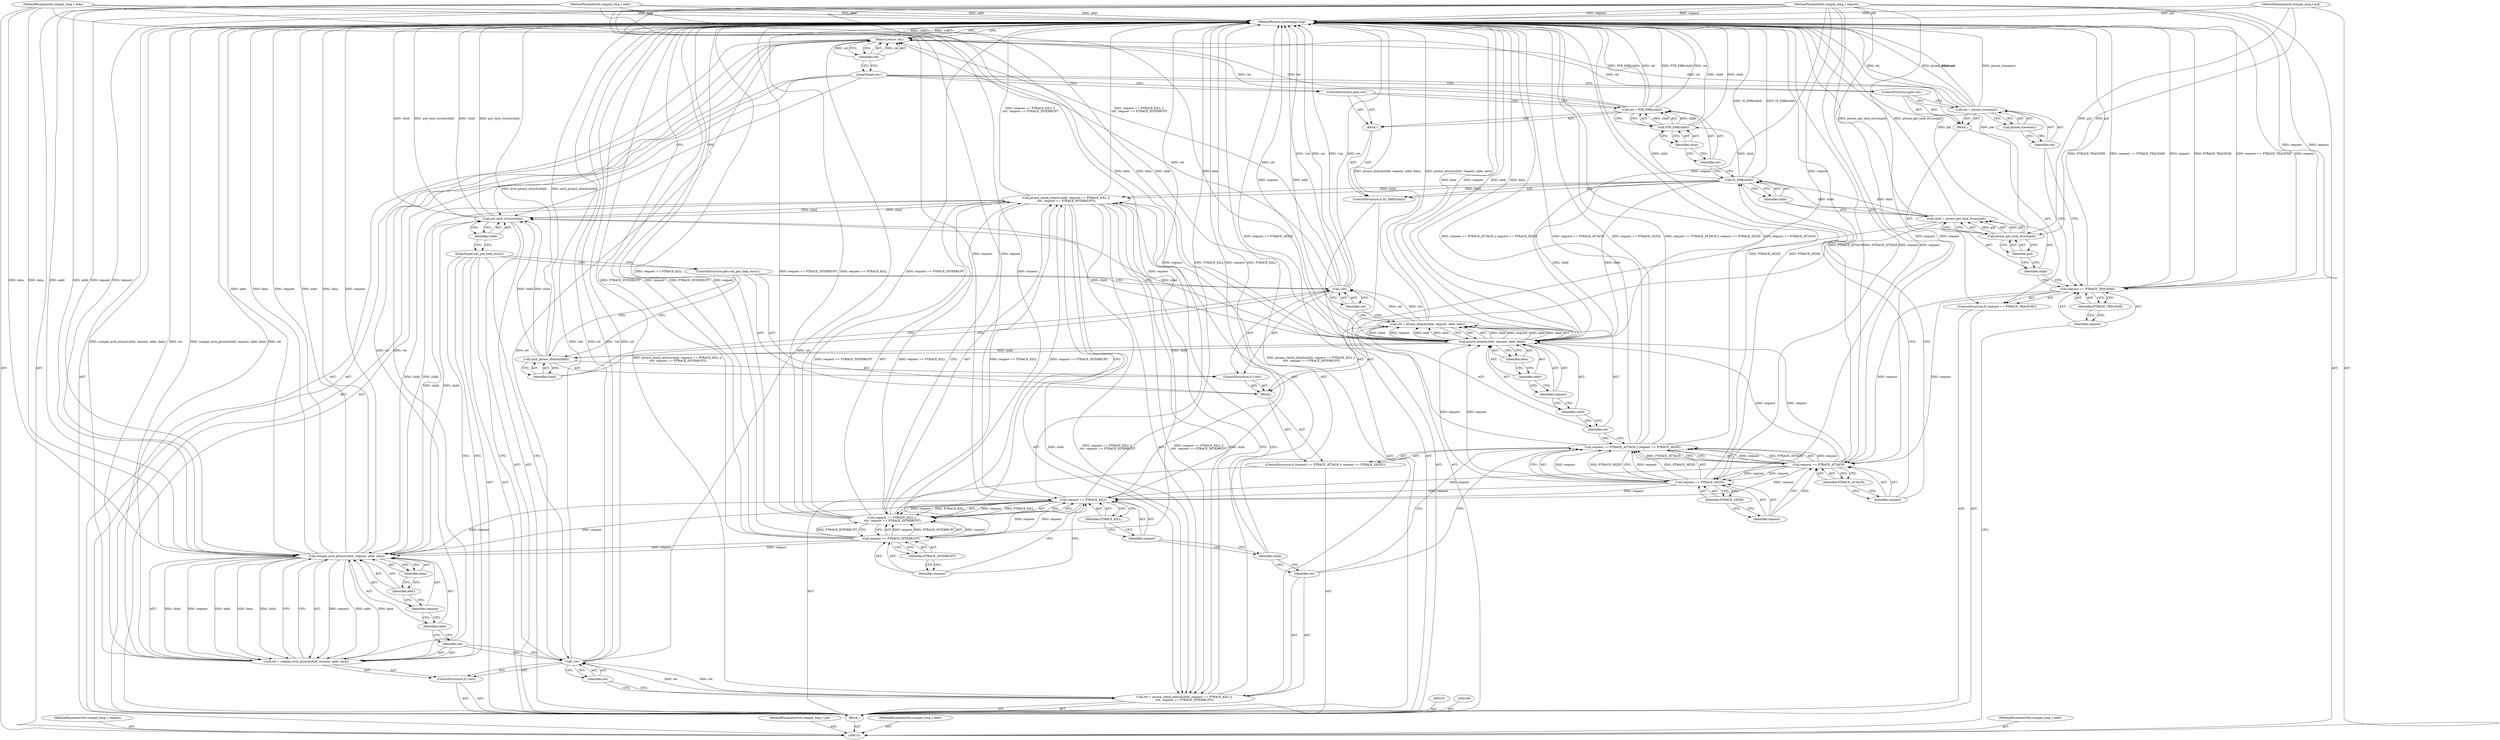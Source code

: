 digraph "1_linux_9899d11f654474d2d54ea52ceaa2a1f4db3abd68_1" {
"1000180" [label="(MethodReturn,asmlinkage long)"];
"1000102" [label="(MethodParameterIn,compat_long_t request)"];
"1000249" [label="(MethodParameterOut,compat_long_t request)"];
"1000103" [label="(MethodParameterIn,compat_long_t pid)"];
"1000250" [label="(MethodParameterOut,compat_long_t pid)"];
"1000118" [label="(Call,child = ptrace_get_task_struct(pid))"];
"1000119" [label="(Identifier,child)"];
"1000121" [label="(Identifier,pid)"];
"1000120" [label="(Call,ptrace_get_task_struct(pid))"];
"1000122" [label="(ControlStructure,if (IS_ERR(child)))"];
"1000124" [label="(Identifier,child)"];
"1000125" [label="(Block,)"];
"1000123" [label="(Call,IS_ERR(child))"];
"1000129" [label="(Identifier,child)"];
"1000126" [label="(Call,ret = PTR_ERR(child))"];
"1000127" [label="(Identifier,ret)"];
"1000128" [label="(Call,PTR_ERR(child))"];
"1000130" [label="(ControlStructure,goto out;)"];
"1000131" [label="(ControlStructure,if (request == PTRACE_ATTACH || request == PTRACE_SEIZE))"];
"1000135" [label="(Identifier,PTRACE_ATTACH)"];
"1000136" [label="(Call,request == PTRACE_SEIZE)"];
"1000137" [label="(Identifier,request)"];
"1000138" [label="(Identifier,PTRACE_SEIZE)"];
"1000132" [label="(Call,request == PTRACE_ATTACH || request == PTRACE_SEIZE)"];
"1000133" [label="(Call,request == PTRACE_ATTACH)"];
"1000134" [label="(Identifier,request)"];
"1000139" [label="(Block,)"];
"1000140" [label="(Call,ret = ptrace_attach(child, request, addr, data))"];
"1000141" [label="(Identifier,ret)"];
"1000143" [label="(Identifier,child)"];
"1000144" [label="(Identifier,request)"];
"1000145" [label="(Identifier,addr)"];
"1000146" [label="(Identifier,data)"];
"1000142" [label="(Call,ptrace_attach(child, request, addr, data))"];
"1000105" [label="(MethodParameterIn,compat_long_t data)"];
"1000252" [label="(MethodParameterOut,compat_long_t data)"];
"1000104" [label="(MethodParameterIn,compat_long_t addr)"];
"1000251" [label="(MethodParameterOut,compat_long_t addr)"];
"1000147" [label="(ControlStructure,if (!ret))"];
"1000148" [label="(Call,!ret)"];
"1000149" [label="(Identifier,ret)"];
"1000151" [label="(Identifier,child)"];
"1000150" [label="(Call,arch_ptrace_attach(child))"];
"1000152" [label="(ControlStructure,goto out_put_task_struct;)"];
"1000153" [label="(Call,ret = ptrace_check_attach(child, request == PTRACE_KILL ||\n \t\t\t\t  request == PTRACE_INTERRUPT))"];
"1000154" [label="(Identifier,ret)"];
"1000156" [label="(Identifier,child)"];
"1000157" [label="(Call,request == PTRACE_KILL ||\n \t\t\t\t  request == PTRACE_INTERRUPT)"];
"1000158" [label="(Call,request == PTRACE_KILL)"];
"1000159" [label="(Identifier,request)"];
"1000160" [label="(Identifier,PTRACE_KILL)"];
"1000155" [label="(Call,ptrace_check_attach(child, request == PTRACE_KILL ||\n \t\t\t\t  request == PTRACE_INTERRUPT))"];
"1000106" [label="(Block,)"];
"1000163" [label="(Identifier,PTRACE_INTERRUPT)"];
"1000161" [label="(Call,request == PTRACE_INTERRUPT)"];
"1000162" [label="(Identifier,request)"];
"1000164" [label="(ControlStructure,if (!ret))"];
"1000165" [label="(Call,!ret)"];
"1000166" [label="(Identifier,ret)"];
"1000170" [label="(Identifier,child)"];
"1000167" [label="(Call,ret = compat_arch_ptrace(child, request, addr, data))"];
"1000168" [label="(Identifier,ret)"];
"1000171" [label="(Identifier,request)"];
"1000172" [label="(Identifier,addr)"];
"1000173" [label="(Identifier,data)"];
"1000169" [label="(Call,compat_arch_ptrace(child, request, addr, data))"];
"1000174" [label="(JumpTarget,out_put_task_struct:)"];
"1000176" [label="(Identifier,child)"];
"1000175" [label="(Call,put_task_struct(child))"];
"1000177" [label="(JumpTarget,out:)"];
"1000178" [label="(Return,return ret;)"];
"1000179" [label="(Identifier,ret)"];
"1000109" [label="(ControlStructure,if (request == PTRACE_TRACEME))"];
"1000112" [label="(Identifier,PTRACE_TRACEME)"];
"1000113" [label="(Block,)"];
"1000110" [label="(Call,request == PTRACE_TRACEME)"];
"1000111" [label="(Identifier,request)"];
"1000114" [label="(Call,ret = ptrace_traceme())"];
"1000115" [label="(Identifier,ret)"];
"1000116" [label="(Call,ptrace_traceme())"];
"1000117" [label="(ControlStructure,goto out;)"];
"1000180" -> "1000101"  [label="AST: "];
"1000180" -> "1000178"  [label="CFG: "];
"1000178" -> "1000180"  [label="DDG: <RET>"];
"1000158" -> "1000180"  [label="DDG: request"];
"1000158" -> "1000180"  [label="DDG: PTRACE_KILL"];
"1000167" -> "1000180"  [label="DDG: compat_arch_ptrace(child, request, addr, data)"];
"1000167" -> "1000180"  [label="DDG: ret"];
"1000155" -> "1000180"  [label="DDG: request == PTRACE_KILL ||\n \t\t\t\t  request == PTRACE_INTERRUPT"];
"1000104" -> "1000180"  [label="DDG: addr"];
"1000105" -> "1000180"  [label="DDG: data"];
"1000150" -> "1000180"  [label="DDG: arch_ptrace_attach(child)"];
"1000175" -> "1000180"  [label="DDG: put_task_struct(child)"];
"1000175" -> "1000180"  [label="DDG: child"];
"1000165" -> "1000180"  [label="DDG: !ret"];
"1000165" -> "1000180"  [label="DDG: ret"];
"1000169" -> "1000180"  [label="DDG: addr"];
"1000169" -> "1000180"  [label="DDG: data"];
"1000169" -> "1000180"  [label="DDG: request"];
"1000140" -> "1000180"  [label="DDG: ptrace_attach(child, request, addr, data)"];
"1000123" -> "1000180"  [label="DDG: IS_ERR(child)"];
"1000132" -> "1000180"  [label="DDG: request == PTRACE_ATTACH || request == PTRACE_SEIZE"];
"1000132" -> "1000180"  [label="DDG: request == PTRACE_ATTACH"];
"1000132" -> "1000180"  [label="DDG: request == PTRACE_SEIZE"];
"1000128" -> "1000180"  [label="DDG: child"];
"1000153" -> "1000180"  [label="DDG: ptrace_check_attach(child, request == PTRACE_KILL ||\n \t\t\t\t  request == PTRACE_INTERRUPT)"];
"1000142" -> "1000180"  [label="DDG: request"];
"1000142" -> "1000180"  [label="DDG: addr"];
"1000142" -> "1000180"  [label="DDG: data"];
"1000157" -> "1000180"  [label="DDG: request == PTRACE_KILL"];
"1000157" -> "1000180"  [label="DDG: request == PTRACE_INTERRUPT"];
"1000103" -> "1000180"  [label="DDG: pid"];
"1000114" -> "1000180"  [label="DDG: ret"];
"1000114" -> "1000180"  [label="DDG: ptrace_traceme()"];
"1000120" -> "1000180"  [label="DDG: pid"];
"1000148" -> "1000180"  [label="DDG: ret"];
"1000148" -> "1000180"  [label="DDG: !ret"];
"1000126" -> "1000180"  [label="DDG: ret"];
"1000126" -> "1000180"  [label="DDG: PTR_ERR(child)"];
"1000102" -> "1000180"  [label="DDG: request"];
"1000110" -> "1000180"  [label="DDG: PTRACE_TRACEME"];
"1000110" -> "1000180"  [label="DDG: request == PTRACE_TRACEME"];
"1000110" -> "1000180"  [label="DDG: request"];
"1000133" -> "1000180"  [label="DDG: PTRACE_ATTACH"];
"1000118" -> "1000180"  [label="DDG: ptrace_get_task_struct(pid)"];
"1000136" -> "1000180"  [label="DDG: PTRACE_SEIZE"];
"1000161" -> "1000180"  [label="DDG: PTRACE_INTERRUPT"];
"1000161" -> "1000180"  [label="DDG: request"];
"1000102" -> "1000101"  [label="AST: "];
"1000102" -> "1000180"  [label="DDG: request"];
"1000102" -> "1000110"  [label="DDG: request"];
"1000102" -> "1000133"  [label="DDG: request"];
"1000102" -> "1000136"  [label="DDG: request"];
"1000102" -> "1000142"  [label="DDG: request"];
"1000102" -> "1000158"  [label="DDG: request"];
"1000102" -> "1000161"  [label="DDG: request"];
"1000102" -> "1000169"  [label="DDG: request"];
"1000249" -> "1000101"  [label="AST: "];
"1000103" -> "1000101"  [label="AST: "];
"1000103" -> "1000180"  [label="DDG: pid"];
"1000103" -> "1000120"  [label="DDG: pid"];
"1000250" -> "1000101"  [label="AST: "];
"1000118" -> "1000106"  [label="AST: "];
"1000118" -> "1000120"  [label="CFG: "];
"1000119" -> "1000118"  [label="AST: "];
"1000120" -> "1000118"  [label="AST: "];
"1000124" -> "1000118"  [label="CFG: "];
"1000118" -> "1000180"  [label="DDG: ptrace_get_task_struct(pid)"];
"1000120" -> "1000118"  [label="DDG: pid"];
"1000118" -> "1000123"  [label="DDG: child"];
"1000119" -> "1000118"  [label="AST: "];
"1000119" -> "1000110"  [label="CFG: "];
"1000121" -> "1000119"  [label="CFG: "];
"1000121" -> "1000120"  [label="AST: "];
"1000121" -> "1000119"  [label="CFG: "];
"1000120" -> "1000121"  [label="CFG: "];
"1000120" -> "1000118"  [label="AST: "];
"1000120" -> "1000121"  [label="CFG: "];
"1000121" -> "1000120"  [label="AST: "];
"1000118" -> "1000120"  [label="CFG: "];
"1000120" -> "1000180"  [label="DDG: pid"];
"1000120" -> "1000118"  [label="DDG: pid"];
"1000103" -> "1000120"  [label="DDG: pid"];
"1000122" -> "1000106"  [label="AST: "];
"1000123" -> "1000122"  [label="AST: "];
"1000125" -> "1000122"  [label="AST: "];
"1000124" -> "1000123"  [label="AST: "];
"1000124" -> "1000118"  [label="CFG: "];
"1000123" -> "1000124"  [label="CFG: "];
"1000125" -> "1000122"  [label="AST: "];
"1000126" -> "1000125"  [label="AST: "];
"1000130" -> "1000125"  [label="AST: "];
"1000123" -> "1000122"  [label="AST: "];
"1000123" -> "1000124"  [label="CFG: "];
"1000124" -> "1000123"  [label="AST: "];
"1000127" -> "1000123"  [label="CFG: "];
"1000134" -> "1000123"  [label="CFG: "];
"1000123" -> "1000180"  [label="DDG: IS_ERR(child)"];
"1000118" -> "1000123"  [label="DDG: child"];
"1000123" -> "1000128"  [label="DDG: child"];
"1000123" -> "1000142"  [label="DDG: child"];
"1000123" -> "1000155"  [label="DDG: child"];
"1000129" -> "1000128"  [label="AST: "];
"1000129" -> "1000127"  [label="CFG: "];
"1000128" -> "1000129"  [label="CFG: "];
"1000126" -> "1000125"  [label="AST: "];
"1000126" -> "1000128"  [label="CFG: "];
"1000127" -> "1000126"  [label="AST: "];
"1000128" -> "1000126"  [label="AST: "];
"1000130" -> "1000126"  [label="CFG: "];
"1000126" -> "1000180"  [label="DDG: ret"];
"1000126" -> "1000180"  [label="DDG: PTR_ERR(child)"];
"1000128" -> "1000126"  [label="DDG: child"];
"1000126" -> "1000178"  [label="DDG: ret"];
"1000127" -> "1000126"  [label="AST: "];
"1000127" -> "1000123"  [label="CFG: "];
"1000129" -> "1000127"  [label="CFG: "];
"1000128" -> "1000126"  [label="AST: "];
"1000128" -> "1000129"  [label="CFG: "];
"1000129" -> "1000128"  [label="AST: "];
"1000126" -> "1000128"  [label="CFG: "];
"1000128" -> "1000180"  [label="DDG: child"];
"1000128" -> "1000126"  [label="DDG: child"];
"1000123" -> "1000128"  [label="DDG: child"];
"1000130" -> "1000125"  [label="AST: "];
"1000130" -> "1000126"  [label="CFG: "];
"1000177" -> "1000130"  [label="CFG: "];
"1000131" -> "1000106"  [label="AST: "];
"1000132" -> "1000131"  [label="AST: "];
"1000139" -> "1000131"  [label="AST: "];
"1000135" -> "1000133"  [label="AST: "];
"1000135" -> "1000134"  [label="CFG: "];
"1000133" -> "1000135"  [label="CFG: "];
"1000136" -> "1000132"  [label="AST: "];
"1000136" -> "1000138"  [label="CFG: "];
"1000137" -> "1000136"  [label="AST: "];
"1000138" -> "1000136"  [label="AST: "];
"1000132" -> "1000136"  [label="CFG: "];
"1000136" -> "1000180"  [label="DDG: PTRACE_SEIZE"];
"1000136" -> "1000132"  [label="DDG: request"];
"1000136" -> "1000132"  [label="DDG: PTRACE_SEIZE"];
"1000133" -> "1000136"  [label="DDG: request"];
"1000102" -> "1000136"  [label="DDG: request"];
"1000136" -> "1000142"  [label="DDG: request"];
"1000136" -> "1000158"  [label="DDG: request"];
"1000137" -> "1000136"  [label="AST: "];
"1000137" -> "1000133"  [label="CFG: "];
"1000138" -> "1000137"  [label="CFG: "];
"1000138" -> "1000136"  [label="AST: "];
"1000138" -> "1000137"  [label="CFG: "];
"1000136" -> "1000138"  [label="CFG: "];
"1000132" -> "1000131"  [label="AST: "];
"1000132" -> "1000133"  [label="CFG: "];
"1000132" -> "1000136"  [label="CFG: "];
"1000133" -> "1000132"  [label="AST: "];
"1000136" -> "1000132"  [label="AST: "];
"1000141" -> "1000132"  [label="CFG: "];
"1000154" -> "1000132"  [label="CFG: "];
"1000132" -> "1000180"  [label="DDG: request == PTRACE_ATTACH || request == PTRACE_SEIZE"];
"1000132" -> "1000180"  [label="DDG: request == PTRACE_ATTACH"];
"1000132" -> "1000180"  [label="DDG: request == PTRACE_SEIZE"];
"1000133" -> "1000132"  [label="DDG: request"];
"1000133" -> "1000132"  [label="DDG: PTRACE_ATTACH"];
"1000136" -> "1000132"  [label="DDG: request"];
"1000136" -> "1000132"  [label="DDG: PTRACE_SEIZE"];
"1000133" -> "1000132"  [label="AST: "];
"1000133" -> "1000135"  [label="CFG: "];
"1000134" -> "1000133"  [label="AST: "];
"1000135" -> "1000133"  [label="AST: "];
"1000137" -> "1000133"  [label="CFG: "];
"1000132" -> "1000133"  [label="CFG: "];
"1000133" -> "1000180"  [label="DDG: PTRACE_ATTACH"];
"1000133" -> "1000132"  [label="DDG: request"];
"1000133" -> "1000132"  [label="DDG: PTRACE_ATTACH"];
"1000110" -> "1000133"  [label="DDG: request"];
"1000102" -> "1000133"  [label="DDG: request"];
"1000133" -> "1000136"  [label="DDG: request"];
"1000133" -> "1000142"  [label="DDG: request"];
"1000133" -> "1000158"  [label="DDG: request"];
"1000134" -> "1000133"  [label="AST: "];
"1000134" -> "1000123"  [label="CFG: "];
"1000135" -> "1000134"  [label="CFG: "];
"1000139" -> "1000131"  [label="AST: "];
"1000140" -> "1000139"  [label="AST: "];
"1000147" -> "1000139"  [label="AST: "];
"1000152" -> "1000139"  [label="AST: "];
"1000140" -> "1000139"  [label="AST: "];
"1000140" -> "1000142"  [label="CFG: "];
"1000141" -> "1000140"  [label="AST: "];
"1000142" -> "1000140"  [label="AST: "];
"1000149" -> "1000140"  [label="CFG: "];
"1000140" -> "1000180"  [label="DDG: ptrace_attach(child, request, addr, data)"];
"1000142" -> "1000140"  [label="DDG: child"];
"1000142" -> "1000140"  [label="DDG: request"];
"1000142" -> "1000140"  [label="DDG: addr"];
"1000142" -> "1000140"  [label="DDG: data"];
"1000140" -> "1000148"  [label="DDG: ret"];
"1000141" -> "1000140"  [label="AST: "];
"1000141" -> "1000132"  [label="CFG: "];
"1000143" -> "1000141"  [label="CFG: "];
"1000143" -> "1000142"  [label="AST: "];
"1000143" -> "1000141"  [label="CFG: "];
"1000144" -> "1000143"  [label="CFG: "];
"1000144" -> "1000142"  [label="AST: "];
"1000144" -> "1000143"  [label="CFG: "];
"1000145" -> "1000144"  [label="CFG: "];
"1000145" -> "1000142"  [label="AST: "];
"1000145" -> "1000144"  [label="CFG: "];
"1000146" -> "1000145"  [label="CFG: "];
"1000146" -> "1000142"  [label="AST: "];
"1000146" -> "1000145"  [label="CFG: "];
"1000142" -> "1000146"  [label="CFG: "];
"1000142" -> "1000140"  [label="AST: "];
"1000142" -> "1000146"  [label="CFG: "];
"1000143" -> "1000142"  [label="AST: "];
"1000144" -> "1000142"  [label="AST: "];
"1000145" -> "1000142"  [label="AST: "];
"1000146" -> "1000142"  [label="AST: "];
"1000140" -> "1000142"  [label="CFG: "];
"1000142" -> "1000180"  [label="DDG: request"];
"1000142" -> "1000180"  [label="DDG: addr"];
"1000142" -> "1000180"  [label="DDG: data"];
"1000142" -> "1000140"  [label="DDG: child"];
"1000142" -> "1000140"  [label="DDG: request"];
"1000142" -> "1000140"  [label="DDG: addr"];
"1000142" -> "1000140"  [label="DDG: data"];
"1000123" -> "1000142"  [label="DDG: child"];
"1000133" -> "1000142"  [label="DDG: request"];
"1000136" -> "1000142"  [label="DDG: request"];
"1000102" -> "1000142"  [label="DDG: request"];
"1000104" -> "1000142"  [label="DDG: addr"];
"1000105" -> "1000142"  [label="DDG: data"];
"1000142" -> "1000150"  [label="DDG: child"];
"1000142" -> "1000175"  [label="DDG: child"];
"1000105" -> "1000101"  [label="AST: "];
"1000105" -> "1000180"  [label="DDG: data"];
"1000105" -> "1000142"  [label="DDG: data"];
"1000105" -> "1000169"  [label="DDG: data"];
"1000252" -> "1000101"  [label="AST: "];
"1000104" -> "1000101"  [label="AST: "];
"1000104" -> "1000180"  [label="DDG: addr"];
"1000104" -> "1000142"  [label="DDG: addr"];
"1000104" -> "1000169"  [label="DDG: addr"];
"1000251" -> "1000101"  [label="AST: "];
"1000147" -> "1000139"  [label="AST: "];
"1000148" -> "1000147"  [label="AST: "];
"1000150" -> "1000147"  [label="AST: "];
"1000148" -> "1000147"  [label="AST: "];
"1000148" -> "1000149"  [label="CFG: "];
"1000149" -> "1000148"  [label="AST: "];
"1000151" -> "1000148"  [label="CFG: "];
"1000152" -> "1000148"  [label="CFG: "];
"1000148" -> "1000180"  [label="DDG: ret"];
"1000148" -> "1000180"  [label="DDG: !ret"];
"1000140" -> "1000148"  [label="DDG: ret"];
"1000148" -> "1000178"  [label="DDG: ret"];
"1000149" -> "1000148"  [label="AST: "];
"1000149" -> "1000140"  [label="CFG: "];
"1000148" -> "1000149"  [label="CFG: "];
"1000151" -> "1000150"  [label="AST: "];
"1000151" -> "1000148"  [label="CFG: "];
"1000150" -> "1000151"  [label="CFG: "];
"1000150" -> "1000147"  [label="AST: "];
"1000150" -> "1000151"  [label="CFG: "];
"1000151" -> "1000150"  [label="AST: "];
"1000152" -> "1000150"  [label="CFG: "];
"1000150" -> "1000180"  [label="DDG: arch_ptrace_attach(child)"];
"1000142" -> "1000150"  [label="DDG: child"];
"1000150" -> "1000175"  [label="DDG: child"];
"1000152" -> "1000139"  [label="AST: "];
"1000152" -> "1000150"  [label="CFG: "];
"1000152" -> "1000148"  [label="CFG: "];
"1000174" -> "1000152"  [label="CFG: "];
"1000153" -> "1000106"  [label="AST: "];
"1000153" -> "1000155"  [label="CFG: "];
"1000154" -> "1000153"  [label="AST: "];
"1000155" -> "1000153"  [label="AST: "];
"1000166" -> "1000153"  [label="CFG: "];
"1000153" -> "1000180"  [label="DDG: ptrace_check_attach(child, request == PTRACE_KILL ||\n \t\t\t\t  request == PTRACE_INTERRUPT)"];
"1000155" -> "1000153"  [label="DDG: child"];
"1000155" -> "1000153"  [label="DDG: request == PTRACE_KILL ||\n \t\t\t\t  request == PTRACE_INTERRUPT"];
"1000153" -> "1000165"  [label="DDG: ret"];
"1000154" -> "1000153"  [label="AST: "];
"1000154" -> "1000132"  [label="CFG: "];
"1000156" -> "1000154"  [label="CFG: "];
"1000156" -> "1000155"  [label="AST: "];
"1000156" -> "1000154"  [label="CFG: "];
"1000159" -> "1000156"  [label="CFG: "];
"1000157" -> "1000155"  [label="AST: "];
"1000157" -> "1000158"  [label="CFG: "];
"1000157" -> "1000161"  [label="CFG: "];
"1000158" -> "1000157"  [label="AST: "];
"1000161" -> "1000157"  [label="AST: "];
"1000155" -> "1000157"  [label="CFG: "];
"1000157" -> "1000180"  [label="DDG: request == PTRACE_KILL"];
"1000157" -> "1000180"  [label="DDG: request == PTRACE_INTERRUPT"];
"1000157" -> "1000155"  [label="DDG: request == PTRACE_KILL"];
"1000157" -> "1000155"  [label="DDG: request == PTRACE_INTERRUPT"];
"1000158" -> "1000157"  [label="DDG: request"];
"1000158" -> "1000157"  [label="DDG: PTRACE_KILL"];
"1000161" -> "1000157"  [label="DDG: request"];
"1000161" -> "1000157"  [label="DDG: PTRACE_INTERRUPT"];
"1000158" -> "1000157"  [label="AST: "];
"1000158" -> "1000160"  [label="CFG: "];
"1000159" -> "1000158"  [label="AST: "];
"1000160" -> "1000158"  [label="AST: "];
"1000162" -> "1000158"  [label="CFG: "];
"1000157" -> "1000158"  [label="CFG: "];
"1000158" -> "1000180"  [label="DDG: request"];
"1000158" -> "1000180"  [label="DDG: PTRACE_KILL"];
"1000158" -> "1000157"  [label="DDG: request"];
"1000158" -> "1000157"  [label="DDG: PTRACE_KILL"];
"1000133" -> "1000158"  [label="DDG: request"];
"1000136" -> "1000158"  [label="DDG: request"];
"1000102" -> "1000158"  [label="DDG: request"];
"1000158" -> "1000161"  [label="DDG: request"];
"1000158" -> "1000169"  [label="DDG: request"];
"1000159" -> "1000158"  [label="AST: "];
"1000159" -> "1000156"  [label="CFG: "];
"1000160" -> "1000159"  [label="CFG: "];
"1000160" -> "1000158"  [label="AST: "];
"1000160" -> "1000159"  [label="CFG: "];
"1000158" -> "1000160"  [label="CFG: "];
"1000155" -> "1000153"  [label="AST: "];
"1000155" -> "1000157"  [label="CFG: "];
"1000156" -> "1000155"  [label="AST: "];
"1000157" -> "1000155"  [label="AST: "];
"1000153" -> "1000155"  [label="CFG: "];
"1000155" -> "1000180"  [label="DDG: request == PTRACE_KILL ||\n \t\t\t\t  request == PTRACE_INTERRUPT"];
"1000155" -> "1000153"  [label="DDG: child"];
"1000155" -> "1000153"  [label="DDG: request == PTRACE_KILL ||\n \t\t\t\t  request == PTRACE_INTERRUPT"];
"1000123" -> "1000155"  [label="DDG: child"];
"1000157" -> "1000155"  [label="DDG: request == PTRACE_KILL"];
"1000157" -> "1000155"  [label="DDG: request == PTRACE_INTERRUPT"];
"1000155" -> "1000169"  [label="DDG: child"];
"1000155" -> "1000175"  [label="DDG: child"];
"1000106" -> "1000101"  [label="AST: "];
"1000107" -> "1000106"  [label="AST: "];
"1000108" -> "1000106"  [label="AST: "];
"1000109" -> "1000106"  [label="AST: "];
"1000118" -> "1000106"  [label="AST: "];
"1000122" -> "1000106"  [label="AST: "];
"1000131" -> "1000106"  [label="AST: "];
"1000153" -> "1000106"  [label="AST: "];
"1000164" -> "1000106"  [label="AST: "];
"1000174" -> "1000106"  [label="AST: "];
"1000175" -> "1000106"  [label="AST: "];
"1000177" -> "1000106"  [label="AST: "];
"1000178" -> "1000106"  [label="AST: "];
"1000163" -> "1000161"  [label="AST: "];
"1000163" -> "1000162"  [label="CFG: "];
"1000161" -> "1000163"  [label="CFG: "];
"1000161" -> "1000157"  [label="AST: "];
"1000161" -> "1000163"  [label="CFG: "];
"1000162" -> "1000161"  [label="AST: "];
"1000163" -> "1000161"  [label="AST: "];
"1000157" -> "1000161"  [label="CFG: "];
"1000161" -> "1000180"  [label="DDG: PTRACE_INTERRUPT"];
"1000161" -> "1000180"  [label="DDG: request"];
"1000161" -> "1000157"  [label="DDG: request"];
"1000161" -> "1000157"  [label="DDG: PTRACE_INTERRUPT"];
"1000158" -> "1000161"  [label="DDG: request"];
"1000102" -> "1000161"  [label="DDG: request"];
"1000161" -> "1000169"  [label="DDG: request"];
"1000162" -> "1000161"  [label="AST: "];
"1000162" -> "1000158"  [label="CFG: "];
"1000163" -> "1000162"  [label="CFG: "];
"1000164" -> "1000106"  [label="AST: "];
"1000165" -> "1000164"  [label="AST: "];
"1000167" -> "1000164"  [label="AST: "];
"1000165" -> "1000164"  [label="AST: "];
"1000165" -> "1000166"  [label="CFG: "];
"1000166" -> "1000165"  [label="AST: "];
"1000168" -> "1000165"  [label="CFG: "];
"1000174" -> "1000165"  [label="CFG: "];
"1000165" -> "1000180"  [label="DDG: !ret"];
"1000165" -> "1000180"  [label="DDG: ret"];
"1000153" -> "1000165"  [label="DDG: ret"];
"1000165" -> "1000178"  [label="DDG: ret"];
"1000166" -> "1000165"  [label="AST: "];
"1000166" -> "1000153"  [label="CFG: "];
"1000165" -> "1000166"  [label="CFG: "];
"1000170" -> "1000169"  [label="AST: "];
"1000170" -> "1000168"  [label="CFG: "];
"1000171" -> "1000170"  [label="CFG: "];
"1000167" -> "1000164"  [label="AST: "];
"1000167" -> "1000169"  [label="CFG: "];
"1000168" -> "1000167"  [label="AST: "];
"1000169" -> "1000167"  [label="AST: "];
"1000174" -> "1000167"  [label="CFG: "];
"1000167" -> "1000180"  [label="DDG: compat_arch_ptrace(child, request, addr, data)"];
"1000167" -> "1000180"  [label="DDG: ret"];
"1000169" -> "1000167"  [label="DDG: child"];
"1000169" -> "1000167"  [label="DDG: request"];
"1000169" -> "1000167"  [label="DDG: addr"];
"1000169" -> "1000167"  [label="DDG: data"];
"1000167" -> "1000178"  [label="DDG: ret"];
"1000168" -> "1000167"  [label="AST: "];
"1000168" -> "1000165"  [label="CFG: "];
"1000170" -> "1000168"  [label="CFG: "];
"1000171" -> "1000169"  [label="AST: "];
"1000171" -> "1000170"  [label="CFG: "];
"1000172" -> "1000171"  [label="CFG: "];
"1000172" -> "1000169"  [label="AST: "];
"1000172" -> "1000171"  [label="CFG: "];
"1000173" -> "1000172"  [label="CFG: "];
"1000173" -> "1000169"  [label="AST: "];
"1000173" -> "1000172"  [label="CFG: "];
"1000169" -> "1000173"  [label="CFG: "];
"1000169" -> "1000167"  [label="AST: "];
"1000169" -> "1000173"  [label="CFG: "];
"1000170" -> "1000169"  [label="AST: "];
"1000171" -> "1000169"  [label="AST: "];
"1000172" -> "1000169"  [label="AST: "];
"1000173" -> "1000169"  [label="AST: "];
"1000167" -> "1000169"  [label="CFG: "];
"1000169" -> "1000180"  [label="DDG: addr"];
"1000169" -> "1000180"  [label="DDG: data"];
"1000169" -> "1000180"  [label="DDG: request"];
"1000169" -> "1000167"  [label="DDG: child"];
"1000169" -> "1000167"  [label="DDG: request"];
"1000169" -> "1000167"  [label="DDG: addr"];
"1000169" -> "1000167"  [label="DDG: data"];
"1000155" -> "1000169"  [label="DDG: child"];
"1000158" -> "1000169"  [label="DDG: request"];
"1000161" -> "1000169"  [label="DDG: request"];
"1000102" -> "1000169"  [label="DDG: request"];
"1000104" -> "1000169"  [label="DDG: addr"];
"1000105" -> "1000169"  [label="DDG: data"];
"1000169" -> "1000175"  [label="DDG: child"];
"1000174" -> "1000106"  [label="AST: "];
"1000174" -> "1000167"  [label="CFG: "];
"1000174" -> "1000165"  [label="CFG: "];
"1000174" -> "1000152"  [label="CFG: "];
"1000176" -> "1000174"  [label="CFG: "];
"1000176" -> "1000175"  [label="AST: "];
"1000176" -> "1000174"  [label="CFG: "];
"1000175" -> "1000176"  [label="CFG: "];
"1000175" -> "1000106"  [label="AST: "];
"1000175" -> "1000176"  [label="CFG: "];
"1000176" -> "1000175"  [label="AST: "];
"1000177" -> "1000175"  [label="CFG: "];
"1000175" -> "1000180"  [label="DDG: put_task_struct(child)"];
"1000175" -> "1000180"  [label="DDG: child"];
"1000150" -> "1000175"  [label="DDG: child"];
"1000142" -> "1000175"  [label="DDG: child"];
"1000169" -> "1000175"  [label="DDG: child"];
"1000155" -> "1000175"  [label="DDG: child"];
"1000177" -> "1000106"  [label="AST: "];
"1000177" -> "1000175"  [label="CFG: "];
"1000177" -> "1000117"  [label="CFG: "];
"1000177" -> "1000130"  [label="CFG: "];
"1000179" -> "1000177"  [label="CFG: "];
"1000178" -> "1000106"  [label="AST: "];
"1000178" -> "1000179"  [label="CFG: "];
"1000179" -> "1000178"  [label="AST: "];
"1000180" -> "1000178"  [label="CFG: "];
"1000178" -> "1000180"  [label="DDG: <RET>"];
"1000179" -> "1000178"  [label="DDG: ret"];
"1000167" -> "1000178"  [label="DDG: ret"];
"1000165" -> "1000178"  [label="DDG: ret"];
"1000114" -> "1000178"  [label="DDG: ret"];
"1000148" -> "1000178"  [label="DDG: ret"];
"1000126" -> "1000178"  [label="DDG: ret"];
"1000179" -> "1000178"  [label="AST: "];
"1000179" -> "1000177"  [label="CFG: "];
"1000178" -> "1000179"  [label="CFG: "];
"1000179" -> "1000178"  [label="DDG: ret"];
"1000109" -> "1000106"  [label="AST: "];
"1000110" -> "1000109"  [label="AST: "];
"1000113" -> "1000109"  [label="AST: "];
"1000112" -> "1000110"  [label="AST: "];
"1000112" -> "1000111"  [label="CFG: "];
"1000110" -> "1000112"  [label="CFG: "];
"1000113" -> "1000109"  [label="AST: "];
"1000114" -> "1000113"  [label="AST: "];
"1000117" -> "1000113"  [label="AST: "];
"1000110" -> "1000109"  [label="AST: "];
"1000110" -> "1000112"  [label="CFG: "];
"1000111" -> "1000110"  [label="AST: "];
"1000112" -> "1000110"  [label="AST: "];
"1000115" -> "1000110"  [label="CFG: "];
"1000119" -> "1000110"  [label="CFG: "];
"1000110" -> "1000180"  [label="DDG: PTRACE_TRACEME"];
"1000110" -> "1000180"  [label="DDG: request == PTRACE_TRACEME"];
"1000110" -> "1000180"  [label="DDG: request"];
"1000102" -> "1000110"  [label="DDG: request"];
"1000110" -> "1000133"  [label="DDG: request"];
"1000111" -> "1000110"  [label="AST: "];
"1000111" -> "1000101"  [label="CFG: "];
"1000112" -> "1000111"  [label="CFG: "];
"1000114" -> "1000113"  [label="AST: "];
"1000114" -> "1000116"  [label="CFG: "];
"1000115" -> "1000114"  [label="AST: "];
"1000116" -> "1000114"  [label="AST: "];
"1000117" -> "1000114"  [label="CFG: "];
"1000114" -> "1000180"  [label="DDG: ret"];
"1000114" -> "1000180"  [label="DDG: ptrace_traceme()"];
"1000114" -> "1000178"  [label="DDG: ret"];
"1000115" -> "1000114"  [label="AST: "];
"1000115" -> "1000110"  [label="CFG: "];
"1000116" -> "1000115"  [label="CFG: "];
"1000116" -> "1000114"  [label="AST: "];
"1000116" -> "1000115"  [label="CFG: "];
"1000114" -> "1000116"  [label="CFG: "];
"1000117" -> "1000113"  [label="AST: "];
"1000117" -> "1000114"  [label="CFG: "];
"1000177" -> "1000117"  [label="CFG: "];
}
